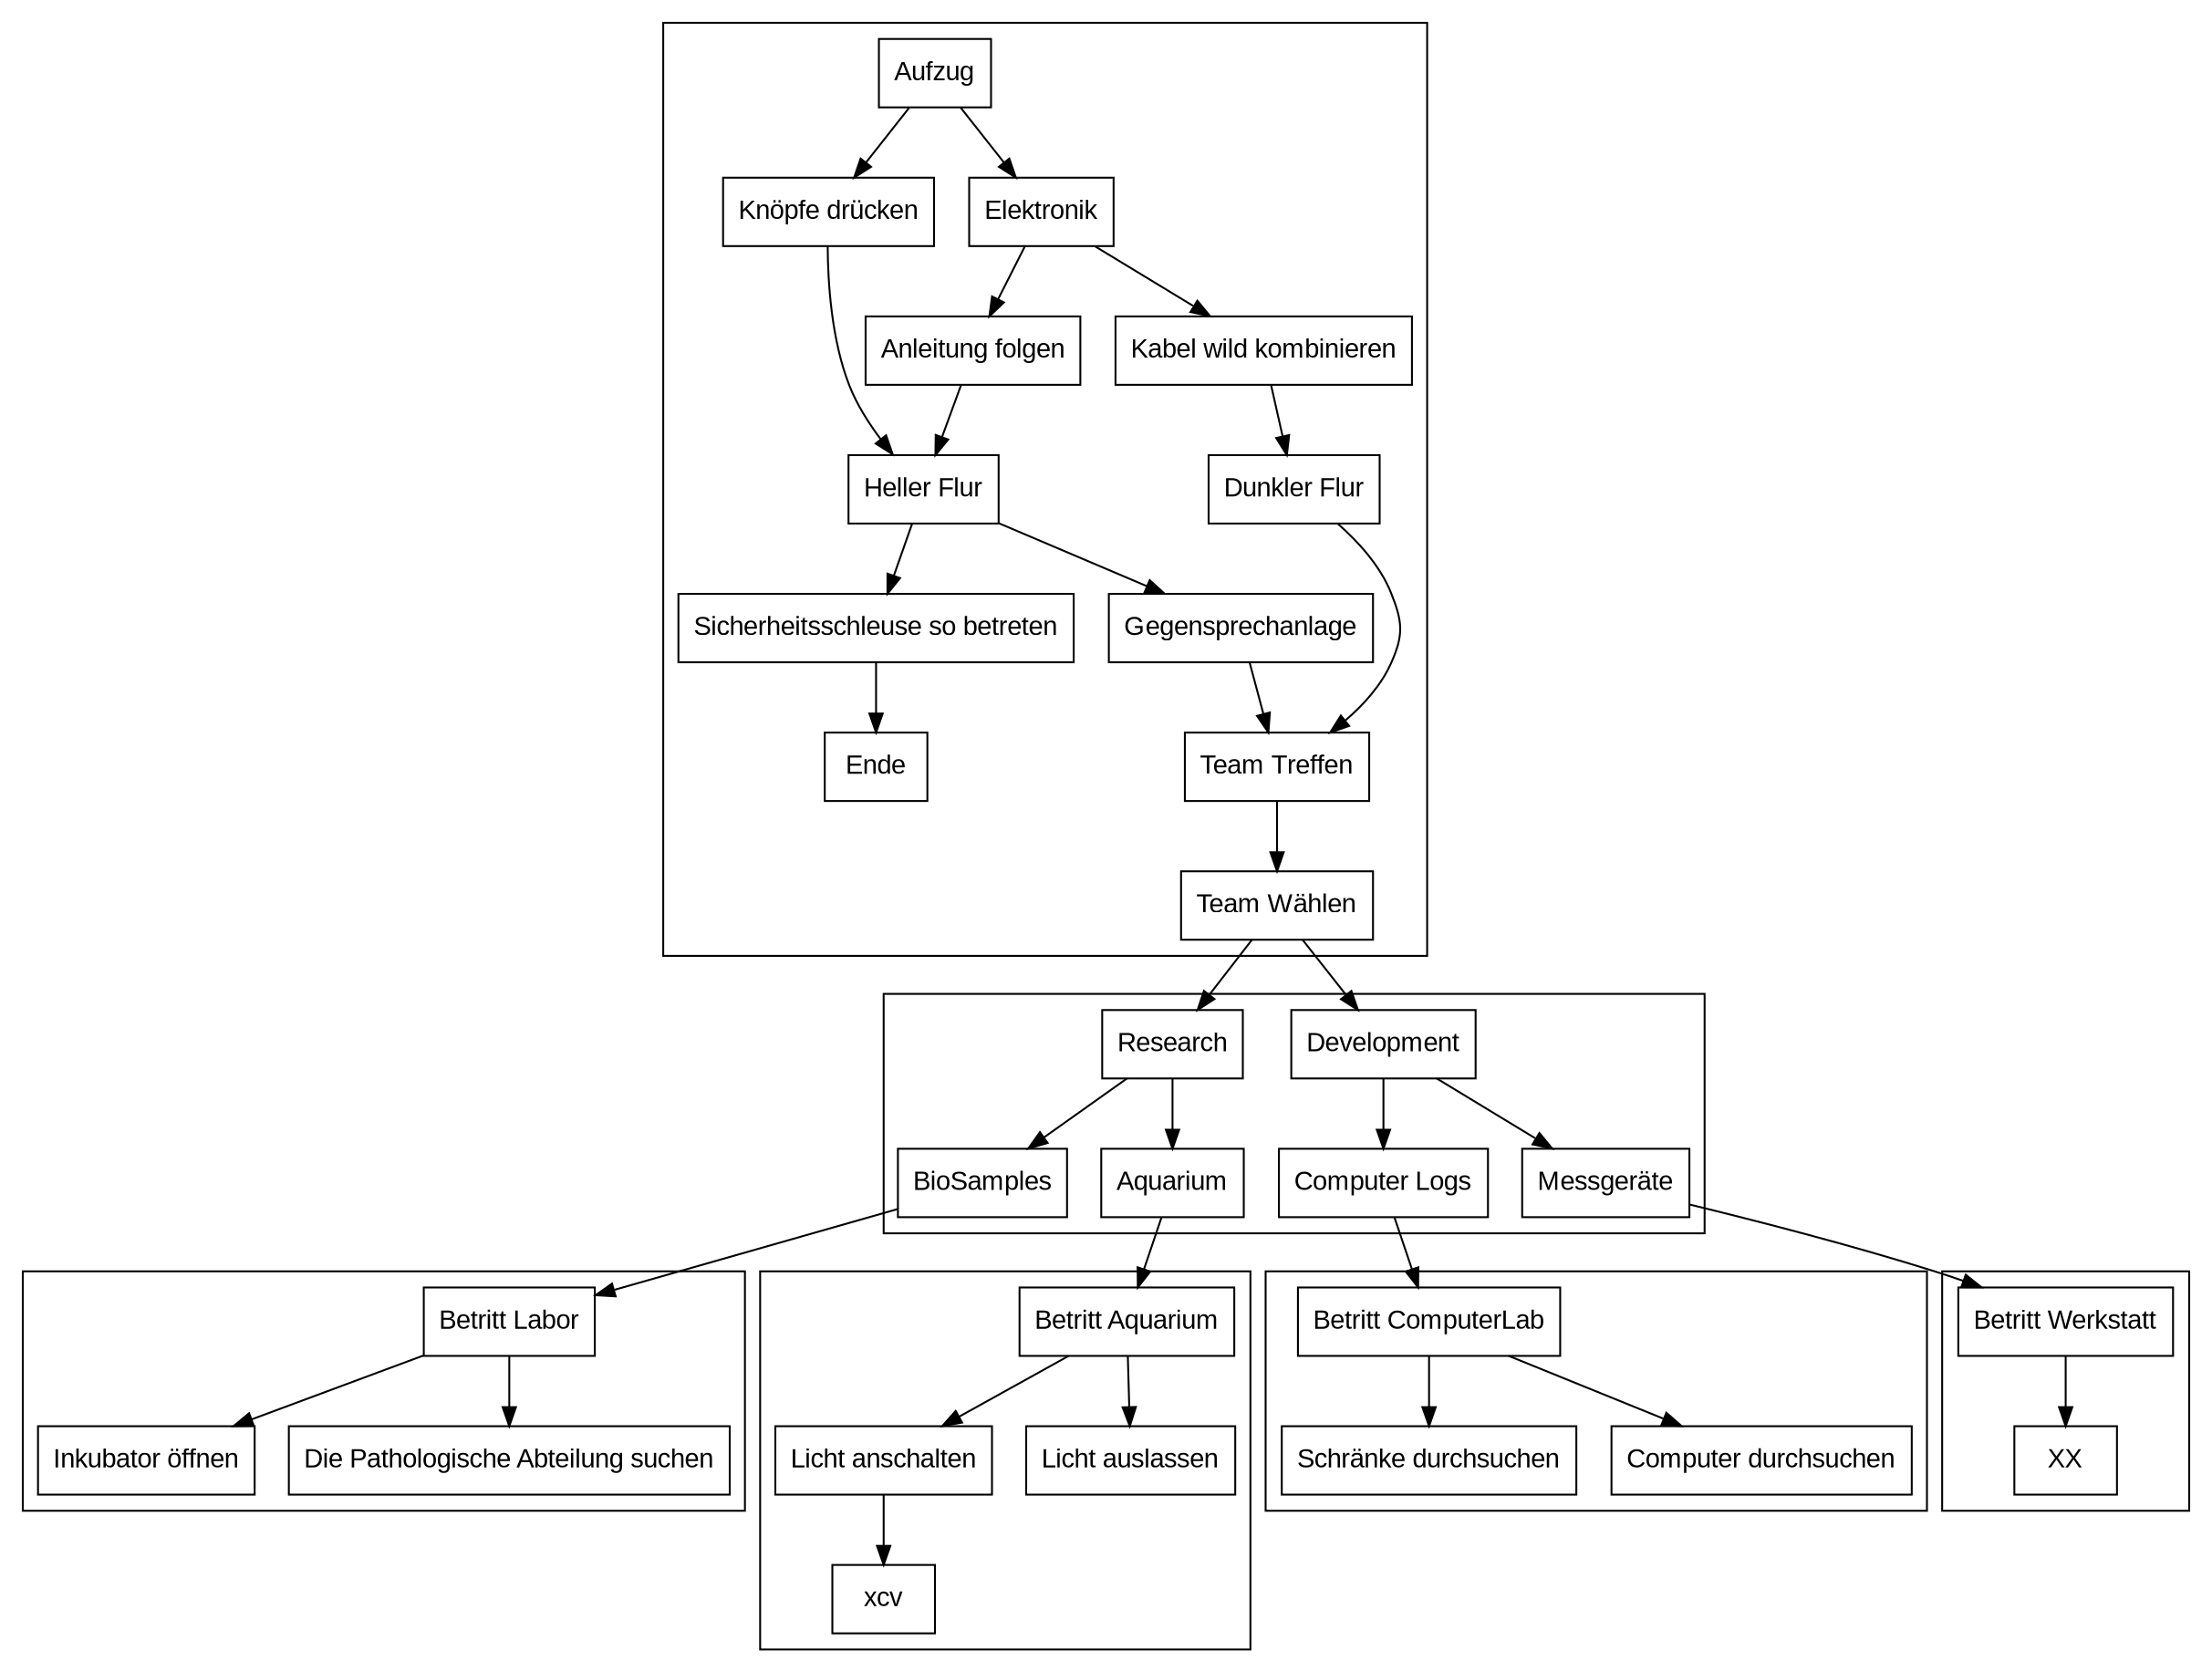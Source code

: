 digraph L {
  node [shape=record fontname=Arial];

subgraph cluster_Anfang{
"Aufzug" -> {"Knöpfe drücken"  "Elektronik"} 
"Elektronik" -> {"Kabel wild kombinieren" "Anleitung folgen"}
"Kabel wild kombinieren" -> "Dunkler Flur"
{"Knöpfe drücken" "Anleitung folgen"} 
-> "Heller Flur" -> {"Sicherheitsschleuse so betreten" "Gegensprechanlage"}
"Sicherheitsschleuse so betreten" -> "Ende"
{"Gegensprechanlage" "Dunkler Flur"} -> "Team Treffen" -> "Team Wählen"
}

subgraph cluster_Team{
"Team Wählen" -> {"Research" "Development"}
"Research" -> {"BioSamples" "Aquarium"}
"Development" -> {"Computer Logs" "Messgeräte"}
}

"Computer Logs" -> "Betritt ComputerLab"
"Aquarium" -> "Betritt Aquarium"
"BioSamples" -> "Betritt Labor"
"Messgeräte" -> "Betritt Werkstatt"


subgraph cluster_Research{
"Betritt ComputerLab" -> {"Schränke durchsuchen" "Computer durchsuchen"}
}

subgraph cluster_Development{
"Betritt Werkstatt" -> "XX"
}

subgraph cluster_BioSamples{
"Betritt Labor" -> {"Inkubator öffnen" "Die Pathologische Abteilung suchen"}
}

subgraph cluster_Aquarium{
"Betritt Aquarium" -> {"Licht anschalten" "Licht auslassen"}
"Licht anschalten" -> "xcv"
}

} 

